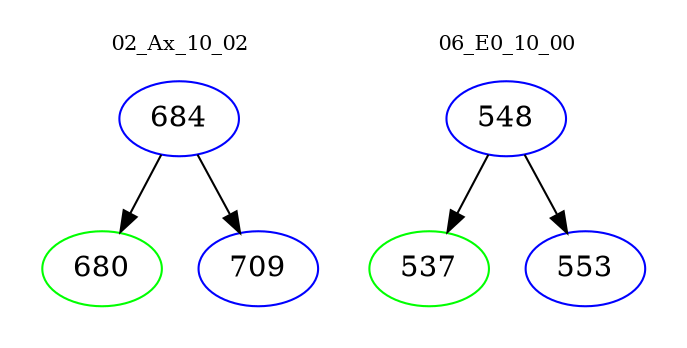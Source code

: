 digraph{
subgraph cluster_0 {
color = white
label = "02_Ax_10_02";
fontsize=10;
T0_684 [label="684", color="blue"]
T0_684 -> T0_680 [color="black"]
T0_680 [label="680", color="green"]
T0_684 -> T0_709 [color="black"]
T0_709 [label="709", color="blue"]
}
subgraph cluster_1 {
color = white
label = "06_E0_10_00";
fontsize=10;
T1_548 [label="548", color="blue"]
T1_548 -> T1_537 [color="black"]
T1_537 [label="537", color="green"]
T1_548 -> T1_553 [color="black"]
T1_553 [label="553", color="blue"]
}
}
